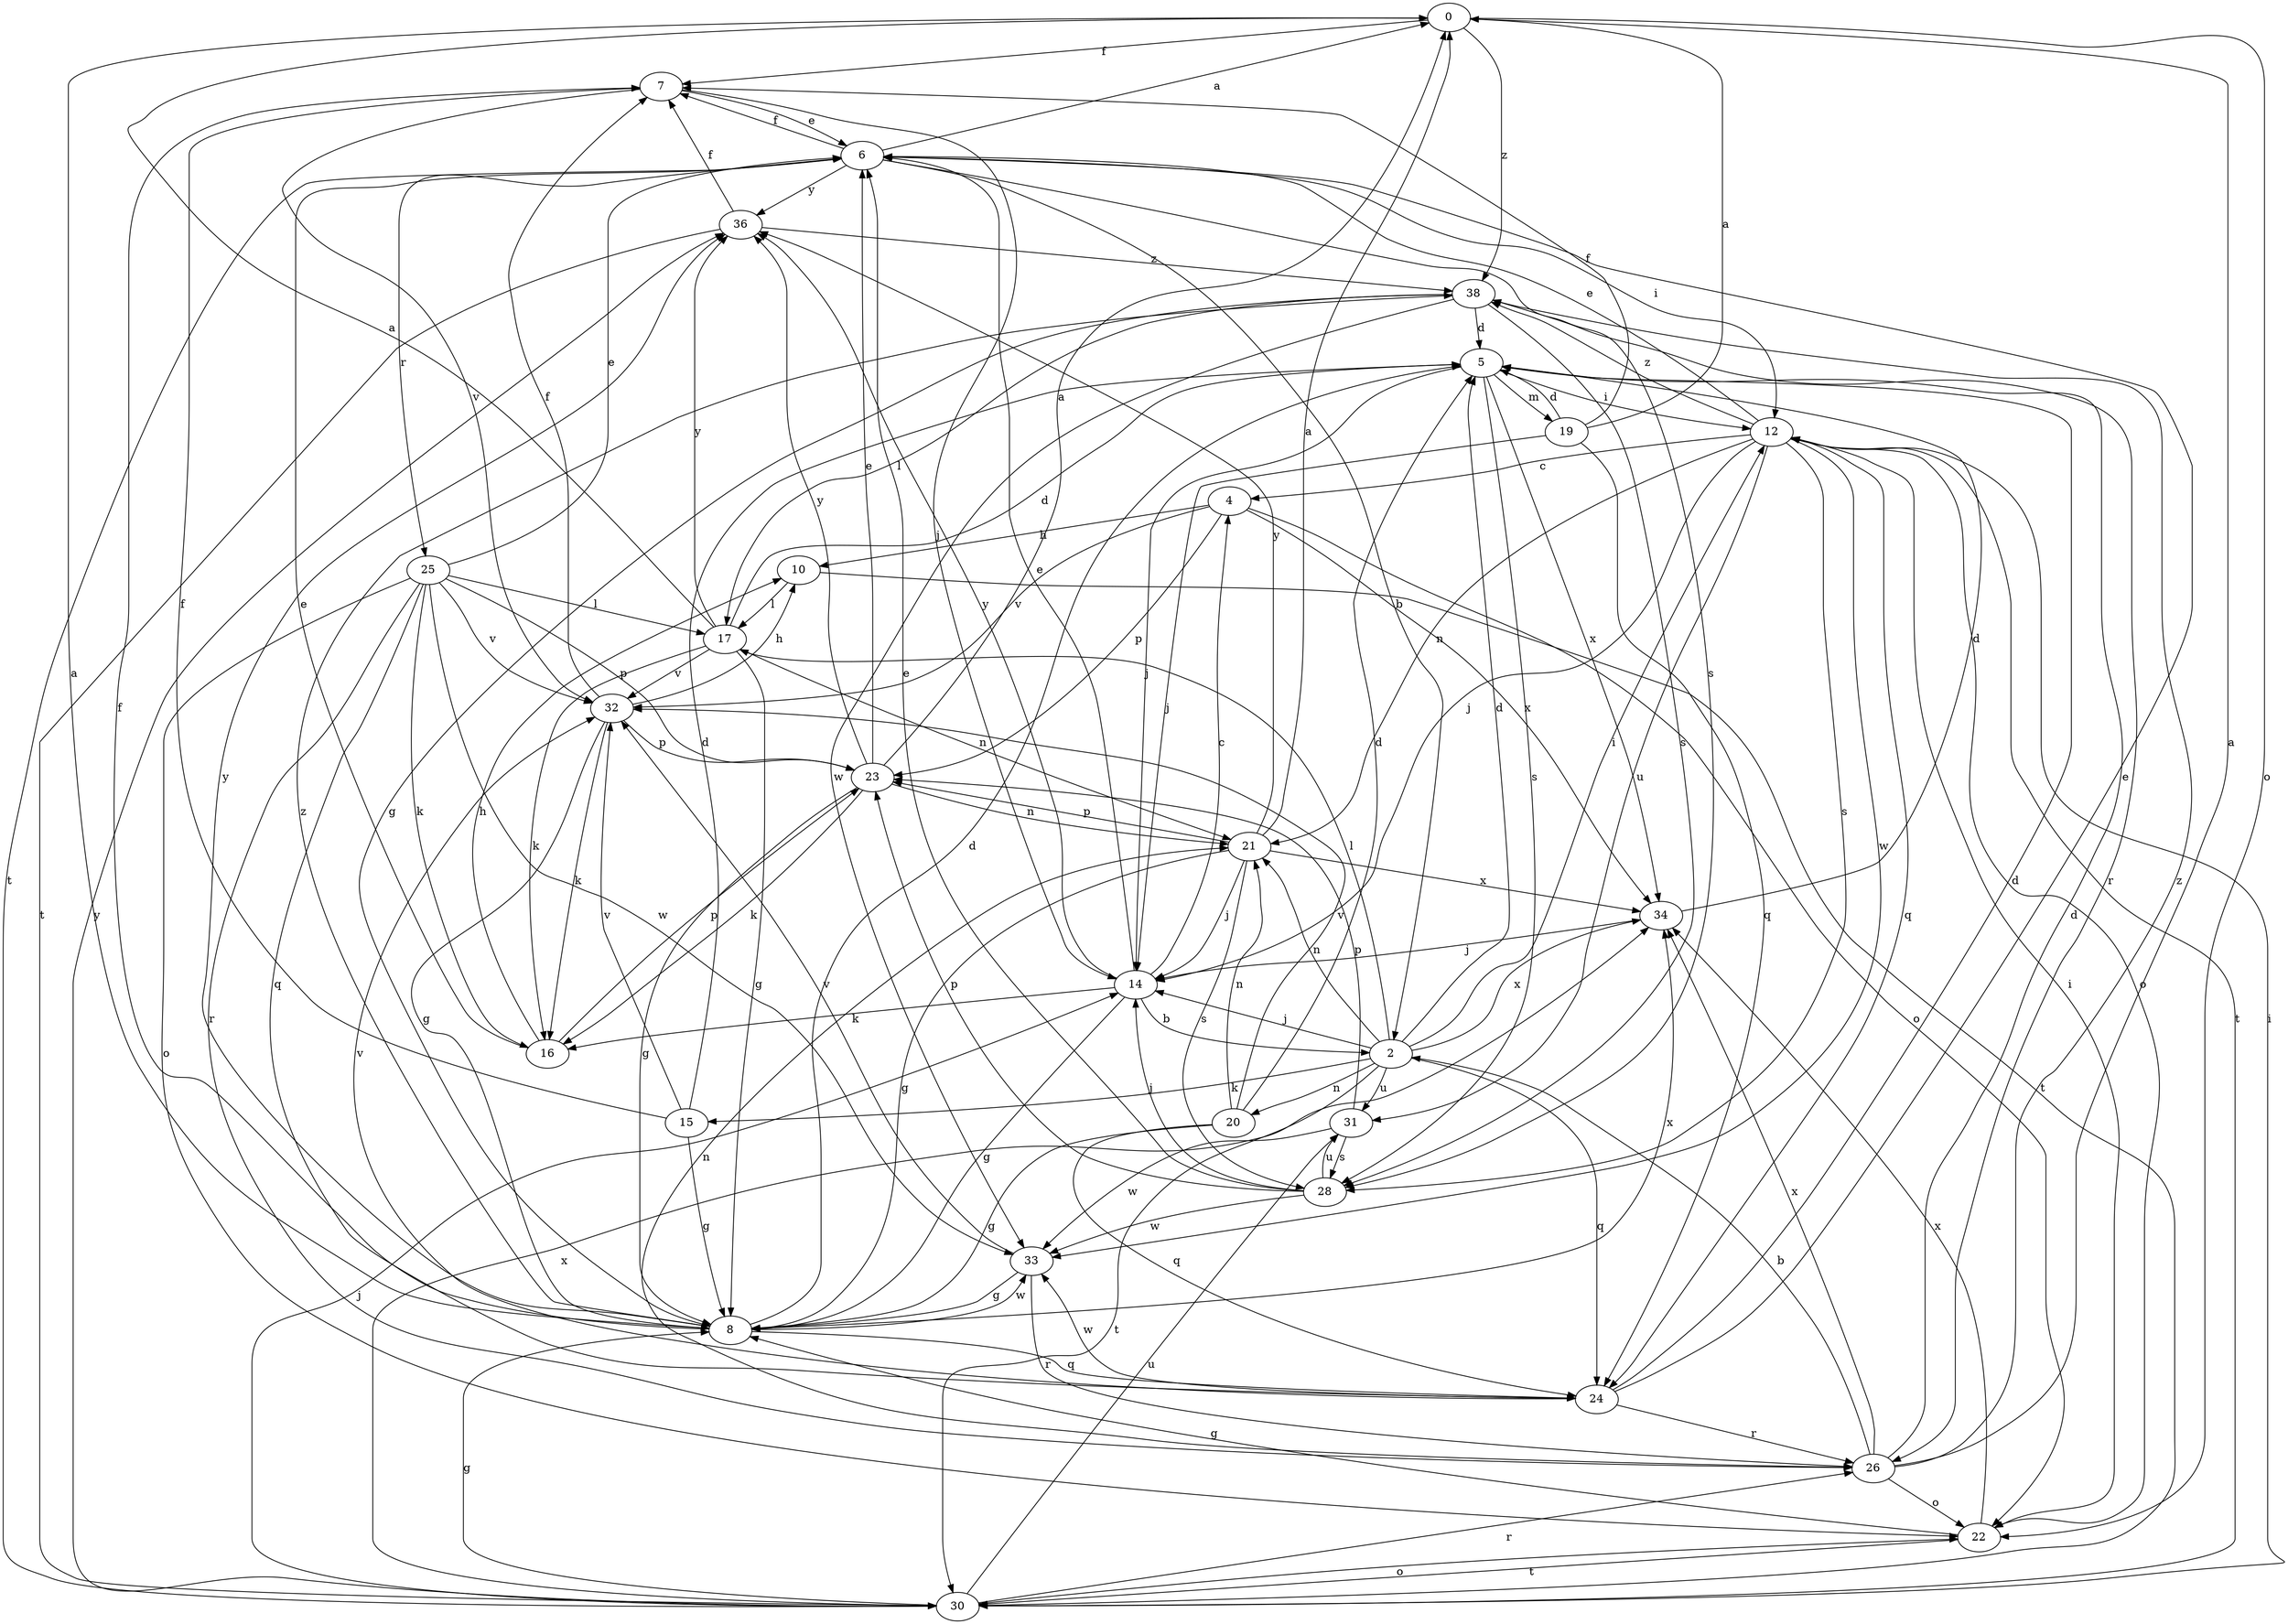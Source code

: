 strict digraph  {
0;
2;
4;
5;
6;
7;
8;
10;
12;
14;
15;
16;
17;
19;
20;
21;
22;
23;
24;
25;
26;
28;
30;
31;
32;
33;
34;
36;
38;
0 -> 7  [label=f];
0 -> 22  [label=o];
0 -> 38  [label=z];
2 -> 5  [label=d];
2 -> 12  [label=i];
2 -> 14  [label=j];
2 -> 15  [label=k];
2 -> 17  [label=l];
2 -> 20  [label=n];
2 -> 21  [label=n];
2 -> 24  [label=q];
2 -> 30  [label=t];
2 -> 31  [label=u];
2 -> 34  [label=x];
4 -> 10  [label=h];
4 -> 22  [label=o];
4 -> 23  [label=p];
4 -> 32  [label=v];
4 -> 34  [label=x];
5 -> 12  [label=i];
5 -> 14  [label=j];
5 -> 19  [label=m];
5 -> 28  [label=s];
5 -> 34  [label=x];
6 -> 0  [label=a];
6 -> 2  [label=b];
6 -> 7  [label=f];
6 -> 12  [label=i];
6 -> 25  [label=r];
6 -> 28  [label=s];
6 -> 30  [label=t];
6 -> 36  [label=y];
7 -> 6  [label=e];
7 -> 14  [label=j];
7 -> 32  [label=v];
8 -> 0  [label=a];
8 -> 5  [label=d];
8 -> 7  [label=f];
8 -> 24  [label=q];
8 -> 33  [label=w];
8 -> 34  [label=x];
8 -> 36  [label=y];
8 -> 38  [label=z];
10 -> 17  [label=l];
10 -> 30  [label=t];
12 -> 4  [label=c];
12 -> 6  [label=e];
12 -> 14  [label=j];
12 -> 21  [label=n];
12 -> 22  [label=o];
12 -> 24  [label=q];
12 -> 28  [label=s];
12 -> 30  [label=t];
12 -> 31  [label=u];
12 -> 33  [label=w];
12 -> 38  [label=z];
14 -> 2  [label=b];
14 -> 4  [label=c];
14 -> 6  [label=e];
14 -> 8  [label=g];
14 -> 16  [label=k];
14 -> 36  [label=y];
15 -> 5  [label=d];
15 -> 7  [label=f];
15 -> 8  [label=g];
15 -> 32  [label=v];
16 -> 6  [label=e];
16 -> 10  [label=h];
16 -> 23  [label=p];
17 -> 0  [label=a];
17 -> 5  [label=d];
17 -> 8  [label=g];
17 -> 16  [label=k];
17 -> 21  [label=n];
17 -> 32  [label=v];
17 -> 36  [label=y];
19 -> 0  [label=a];
19 -> 5  [label=d];
19 -> 7  [label=f];
19 -> 14  [label=j];
19 -> 24  [label=q];
20 -> 5  [label=d];
20 -> 8  [label=g];
20 -> 21  [label=n];
20 -> 24  [label=q];
20 -> 32  [label=v];
21 -> 0  [label=a];
21 -> 8  [label=g];
21 -> 14  [label=j];
21 -> 23  [label=p];
21 -> 28  [label=s];
21 -> 34  [label=x];
21 -> 36  [label=y];
22 -> 8  [label=g];
22 -> 12  [label=i];
22 -> 30  [label=t];
22 -> 34  [label=x];
23 -> 0  [label=a];
23 -> 6  [label=e];
23 -> 8  [label=g];
23 -> 16  [label=k];
23 -> 21  [label=n];
23 -> 36  [label=y];
24 -> 5  [label=d];
24 -> 6  [label=e];
24 -> 26  [label=r];
24 -> 32  [label=v];
24 -> 33  [label=w];
25 -> 6  [label=e];
25 -> 16  [label=k];
25 -> 17  [label=l];
25 -> 22  [label=o];
25 -> 23  [label=p];
25 -> 24  [label=q];
25 -> 26  [label=r];
25 -> 32  [label=v];
25 -> 33  [label=w];
26 -> 0  [label=a];
26 -> 2  [label=b];
26 -> 5  [label=d];
26 -> 21  [label=n];
26 -> 22  [label=o];
26 -> 34  [label=x];
26 -> 38  [label=z];
28 -> 6  [label=e];
28 -> 14  [label=j];
28 -> 23  [label=p];
28 -> 31  [label=u];
28 -> 33  [label=w];
30 -> 8  [label=g];
30 -> 12  [label=i];
30 -> 14  [label=j];
30 -> 22  [label=o];
30 -> 26  [label=r];
30 -> 31  [label=u];
30 -> 34  [label=x];
30 -> 36  [label=y];
31 -> 23  [label=p];
31 -> 28  [label=s];
31 -> 33  [label=w];
32 -> 7  [label=f];
32 -> 8  [label=g];
32 -> 10  [label=h];
32 -> 16  [label=k];
32 -> 23  [label=p];
33 -> 8  [label=g];
33 -> 26  [label=r];
33 -> 32  [label=v];
34 -> 5  [label=d];
34 -> 14  [label=j];
36 -> 7  [label=f];
36 -> 30  [label=t];
36 -> 38  [label=z];
38 -> 5  [label=d];
38 -> 8  [label=g];
38 -> 17  [label=l];
38 -> 26  [label=r];
38 -> 28  [label=s];
38 -> 33  [label=w];
}
